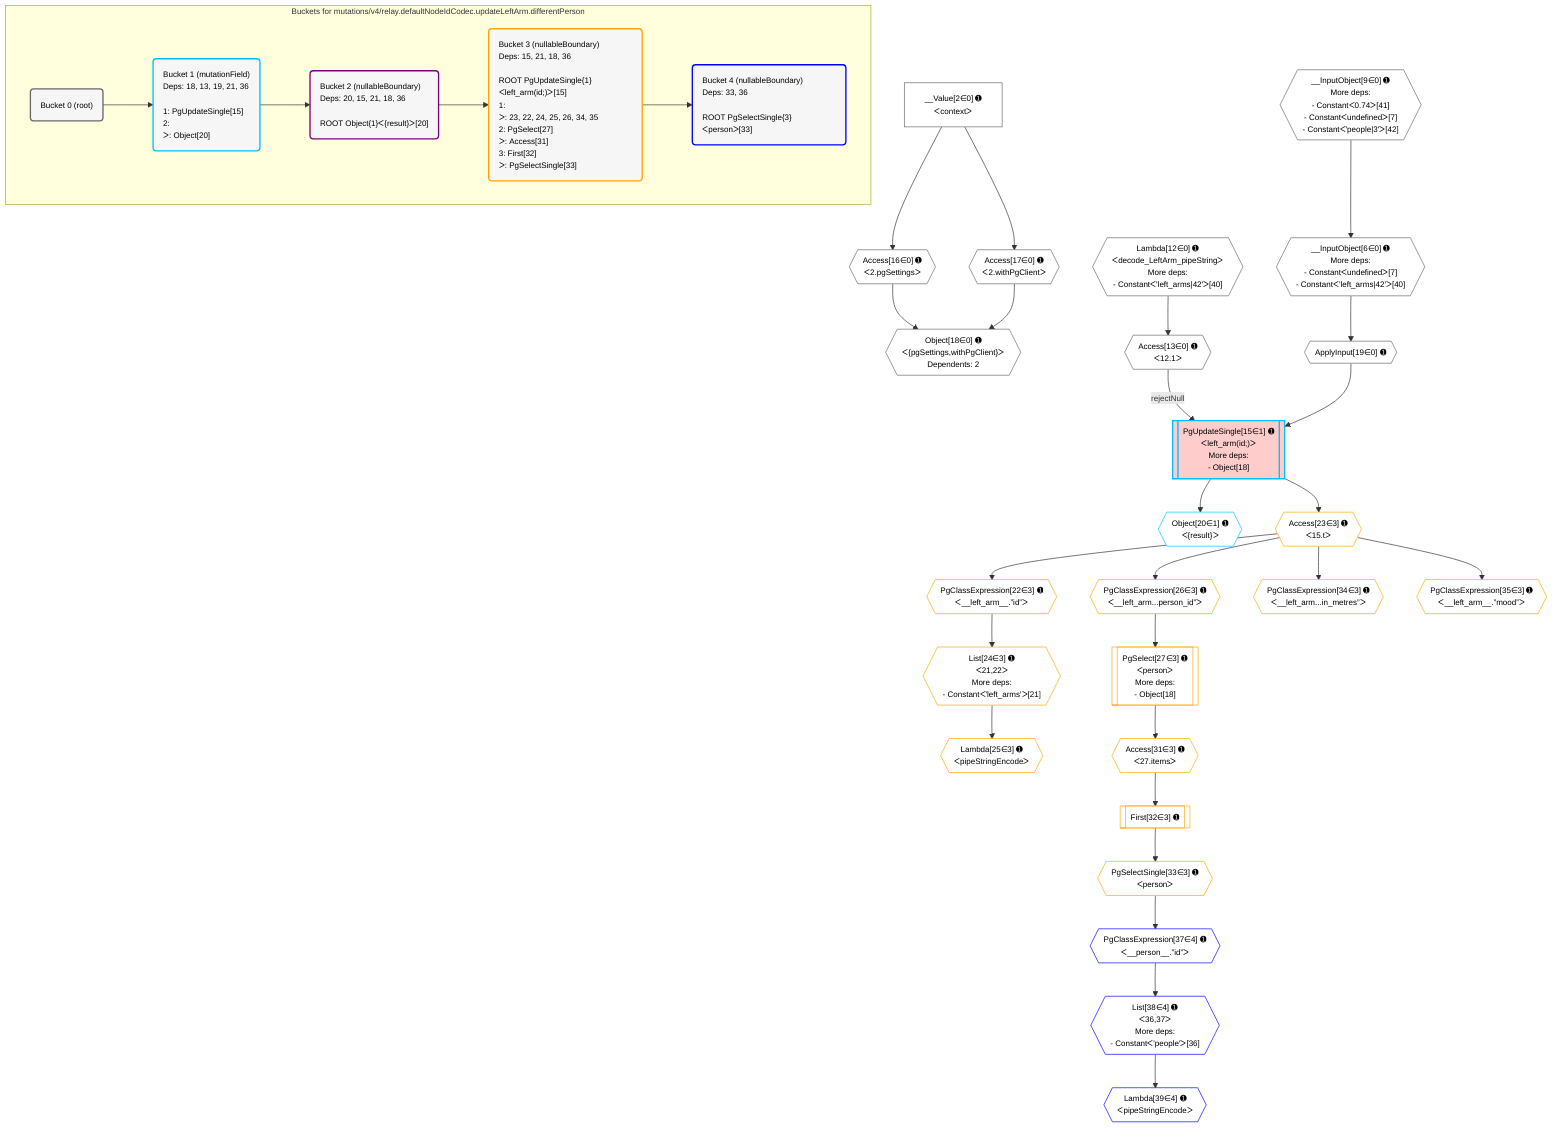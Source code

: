 %%{init: {'themeVariables': { 'fontSize': '12px'}}}%%
graph TD
    classDef path fill:#eee,stroke:#000,color:#000
    classDef plan fill:#fff,stroke-width:1px,color:#000
    classDef itemplan fill:#fff,stroke-width:2px,color:#000
    classDef unbatchedplan fill:#dff,stroke-width:1px,color:#000
    classDef sideeffectplan fill:#fcc,stroke-width:2px,color:#000
    classDef bucket fill:#f6f6f6,color:#000,stroke-width:2px,text-align:left

    subgraph "Buckets for mutations/v4/relay.defaultNodeIdCodec.updateLeftArm.differentPerson"
    Bucket0("Bucket 0 (root)"):::bucket
    Bucket1("Bucket 1 (mutationField)<br />Deps: 18, 13, 19, 21, 36<br /><br />1: PgUpdateSingle[15]<br />2: <br />ᐳ: Object[20]"):::bucket
    Bucket2("Bucket 2 (nullableBoundary)<br />Deps: 20, 15, 21, 18, 36<br /><br />ROOT Object{1}ᐸ{result}ᐳ[20]"):::bucket
    Bucket3("Bucket 3 (nullableBoundary)<br />Deps: 15, 21, 18, 36<br /><br />ROOT PgUpdateSingle{1}ᐸleft_arm(id;)ᐳ[15]<br />1: <br />ᐳ: 23, 22, 24, 25, 26, 34, 35<br />2: PgSelect[27]<br />ᐳ: Access[31]<br />3: First[32]<br />ᐳ: PgSelectSingle[33]"):::bucket
    Bucket4("Bucket 4 (nullableBoundary)<br />Deps: 33, 36<br /><br />ROOT PgSelectSingle{3}ᐸpersonᐳ[33]"):::bucket
    end
    Bucket0 --> Bucket1
    Bucket1 --> Bucket2
    Bucket2 --> Bucket3
    Bucket3 --> Bucket4

    %% plan dependencies
    __InputObject6{{"__InputObject[6∈0] ➊<br />More deps:<br />- Constantᐸundefinedᐳ[7]<br />- Constantᐸ'left_arms|42'ᐳ[40]"}}:::plan
    __InputObject9{{"__InputObject[9∈0] ➊<br />More deps:<br />- Constantᐸ0.74ᐳ[41]<br />- Constantᐸundefinedᐳ[7]<br />- Constantᐸ'people|3'ᐳ[42]"}}:::plan
    __InputObject9 --> __InputObject6
    Object18{{"Object[18∈0] ➊<br />ᐸ{pgSettings,withPgClient}ᐳ<br />Dependents: 2"}}:::plan
    Access16{{"Access[16∈0] ➊<br />ᐸ2.pgSettingsᐳ"}}:::plan
    Access17{{"Access[17∈0] ➊<br />ᐸ2.withPgClientᐳ"}}:::plan
    Access16 & Access17 --> Object18
    Lambda12{{"Lambda[12∈0] ➊<br />ᐸdecode_LeftArm_pipeStringᐳ<br />More deps:<br />- Constantᐸ'left_arms|42'ᐳ[40]"}}:::plan
    Access13{{"Access[13∈0] ➊<br />ᐸ12.1ᐳ"}}:::plan
    Lambda12 --> Access13
    __Value2["__Value[2∈0] ➊<br />ᐸcontextᐳ"]:::plan
    __Value2 --> Access16
    __Value2 --> Access17
    ApplyInput19{{"ApplyInput[19∈0] ➊"}}:::plan
    __InputObject6 --> ApplyInput19
    PgUpdateSingle15[["PgUpdateSingle[15∈1] ➊<br />ᐸleft_arm(id;)ᐳ<br />More deps:<br />- Object[18]"]]:::sideeffectplan
    Access13 -->|rejectNull| PgUpdateSingle15
    ApplyInput19 --> PgUpdateSingle15
    Object20{{"Object[20∈1] ➊<br />ᐸ{result}ᐳ"}}:::plan
    PgUpdateSingle15 --> Object20
    List24{{"List[24∈3] ➊<br />ᐸ21,22ᐳ<br />More deps:<br />- Constantᐸ'left_arms'ᐳ[21]"}}:::plan
    PgClassExpression22{{"PgClassExpression[22∈3] ➊<br />ᐸ__left_arm__.”id”ᐳ"}}:::plan
    PgClassExpression22 --> List24
    PgSelect27[["PgSelect[27∈3] ➊<br />ᐸpersonᐳ<br />More deps:<br />- Object[18]"]]:::plan
    PgClassExpression26{{"PgClassExpression[26∈3] ➊<br />ᐸ__left_arm...person_id”ᐳ"}}:::plan
    PgClassExpression26 --> PgSelect27
    Access23{{"Access[23∈3] ➊<br />ᐸ15.tᐳ"}}:::plan
    Access23 --> PgClassExpression22
    PgUpdateSingle15 --> Access23
    Lambda25{{"Lambda[25∈3] ➊<br />ᐸpipeStringEncodeᐳ"}}:::plan
    List24 --> Lambda25
    Access23 --> PgClassExpression26
    Access31{{"Access[31∈3] ➊<br />ᐸ27.itemsᐳ"}}:::plan
    PgSelect27 --> Access31
    First32[["First[32∈3] ➊"]]:::plan
    Access31 --> First32
    PgSelectSingle33{{"PgSelectSingle[33∈3] ➊<br />ᐸpersonᐳ"}}:::plan
    First32 --> PgSelectSingle33
    PgClassExpression34{{"PgClassExpression[34∈3] ➊<br />ᐸ__left_arm...in_metres”ᐳ"}}:::plan
    Access23 --> PgClassExpression34
    PgClassExpression35{{"PgClassExpression[35∈3] ➊<br />ᐸ__left_arm__.”mood”ᐳ"}}:::plan
    Access23 --> PgClassExpression35
    List38{{"List[38∈4] ➊<br />ᐸ36,37ᐳ<br />More deps:<br />- Constantᐸ'people'ᐳ[36]"}}:::plan
    PgClassExpression37{{"PgClassExpression[37∈4] ➊<br />ᐸ__person__.”id”ᐳ"}}:::plan
    PgClassExpression37 --> List38
    PgSelectSingle33 --> PgClassExpression37
    Lambda39{{"Lambda[39∈4] ➊<br />ᐸpipeStringEncodeᐳ"}}:::plan
    List38 --> Lambda39

    %% define steps
    classDef bucket0 stroke:#696969
    class Bucket0,__Value2,__InputObject6,__InputObject9,Lambda12,Access13,Access16,Access17,Object18,ApplyInput19 bucket0
    classDef bucket1 stroke:#00bfff
    class Bucket1,PgUpdateSingle15,Object20 bucket1
    classDef bucket2 stroke:#7f007f
    class Bucket2 bucket2
    classDef bucket3 stroke:#ffa500
    class Bucket3,PgClassExpression22,Access23,List24,Lambda25,PgClassExpression26,PgSelect27,Access31,First32,PgSelectSingle33,PgClassExpression34,PgClassExpression35 bucket3
    classDef bucket4 stroke:#0000ff
    class Bucket4,PgClassExpression37,List38,Lambda39 bucket4

    %% implicit side effects